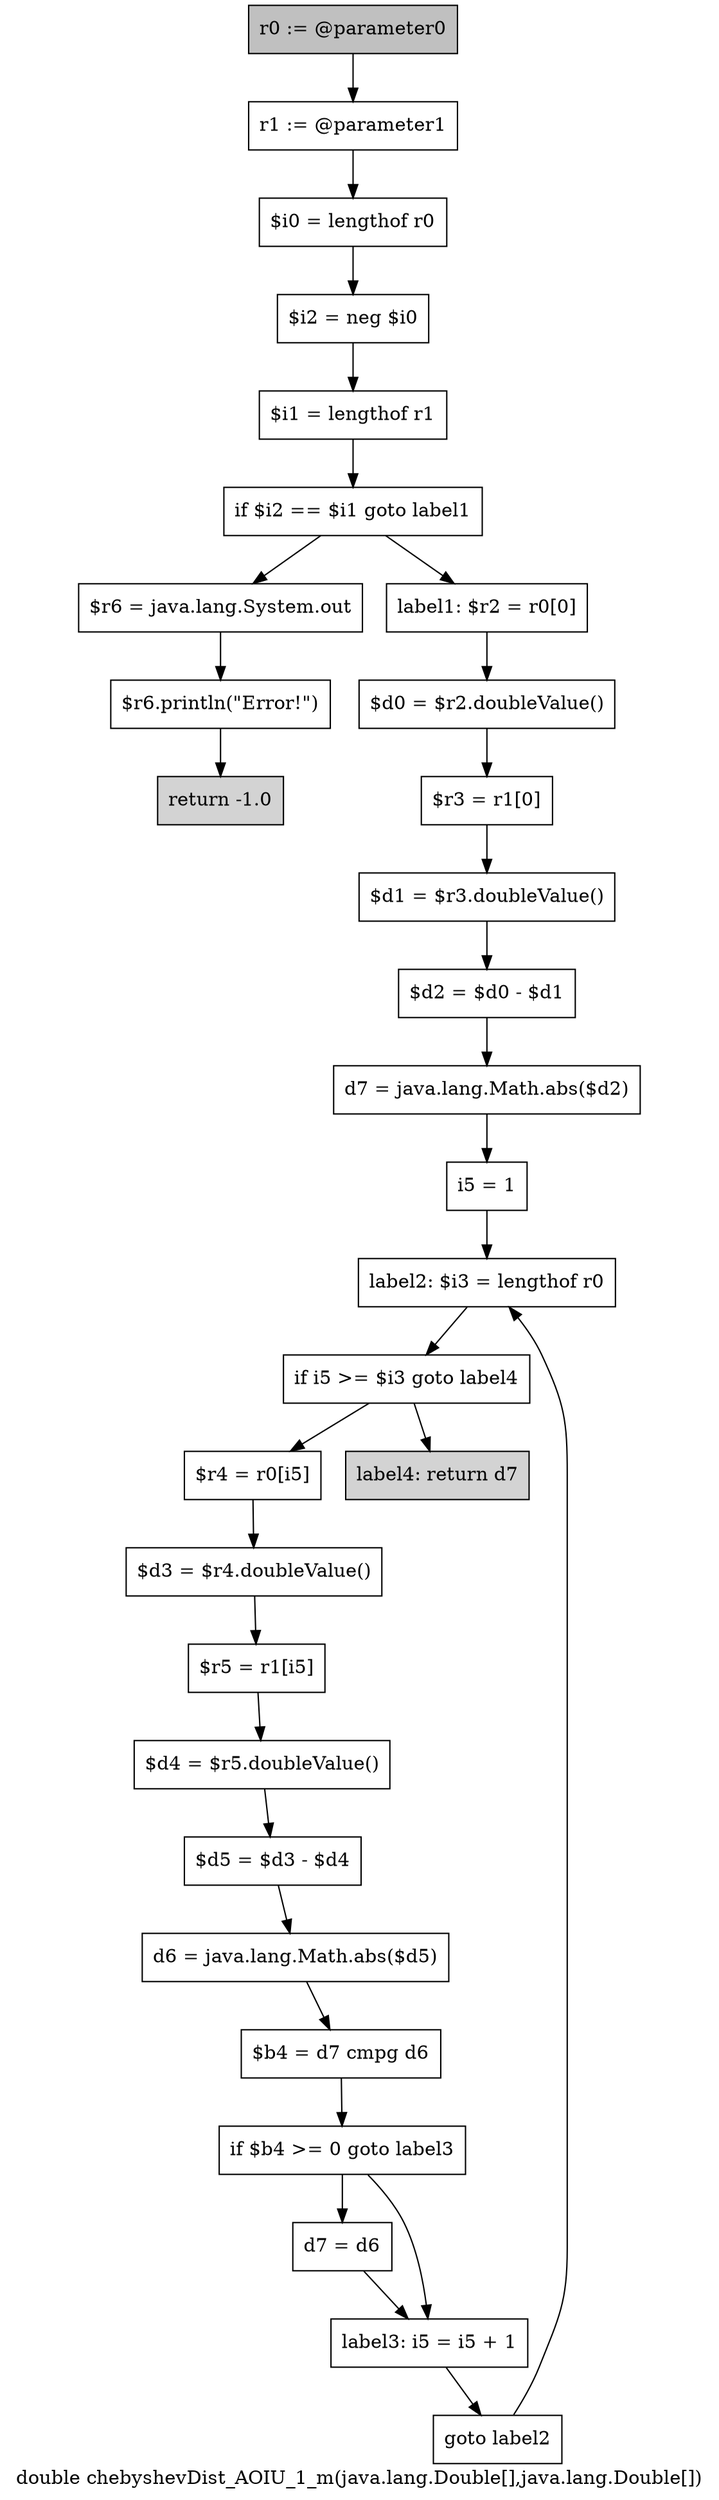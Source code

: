 digraph "double chebyshevDist_AOIU_1_m(java.lang.Double[],java.lang.Double[])" {
    label="double chebyshevDist_AOIU_1_m(java.lang.Double[],java.lang.Double[])";
    node [shape=box];
    "0" [style=filled,fillcolor=gray,label="r0 := @parameter0",];
    "1" [label="r1 := @parameter1",];
    "0"->"1";
    "2" [label="$i0 = lengthof r0",];
    "1"->"2";
    "3" [label="$i2 = neg $i0",];
    "2"->"3";
    "4" [label="$i1 = lengthof r1",];
    "3"->"4";
    "5" [label="if $i2 == $i1 goto label1",];
    "4"->"5";
    "6" [label="$r6 = java.lang.System.out",];
    "5"->"6";
    "9" [label="label1: $r2 = r0[0]",];
    "5"->"9";
    "7" [label="$r6.println(\"Error!\")",];
    "6"->"7";
    "8" [style=filled,fillcolor=lightgray,label="return -1.0",];
    "7"->"8";
    "10" [label="$d0 = $r2.doubleValue()",];
    "9"->"10";
    "11" [label="$r3 = r1[0]",];
    "10"->"11";
    "12" [label="$d1 = $r3.doubleValue()",];
    "11"->"12";
    "13" [label="$d2 = $d0 - $d1",];
    "12"->"13";
    "14" [label="d7 = java.lang.Math.abs($d2)",];
    "13"->"14";
    "15" [label="i5 = 1",];
    "14"->"15";
    "16" [label="label2: $i3 = lengthof r0",];
    "15"->"16";
    "17" [label="if i5 >= $i3 goto label4",];
    "16"->"17";
    "18" [label="$r4 = r0[i5]",];
    "17"->"18";
    "29" [style=filled,fillcolor=lightgray,label="label4: return d7",];
    "17"->"29";
    "19" [label="$d3 = $r4.doubleValue()",];
    "18"->"19";
    "20" [label="$r5 = r1[i5]",];
    "19"->"20";
    "21" [label="$d4 = $r5.doubleValue()",];
    "20"->"21";
    "22" [label="$d5 = $d3 - $d4",];
    "21"->"22";
    "23" [label="d6 = java.lang.Math.abs($d5)",];
    "22"->"23";
    "24" [label="$b4 = d7 cmpg d6",];
    "23"->"24";
    "25" [label="if $b4 >= 0 goto label3",];
    "24"->"25";
    "26" [label="d7 = d6",];
    "25"->"26";
    "27" [label="label3: i5 = i5 + 1",];
    "25"->"27";
    "26"->"27";
    "28" [label="goto label2",];
    "27"->"28";
    "28"->"16";
}

